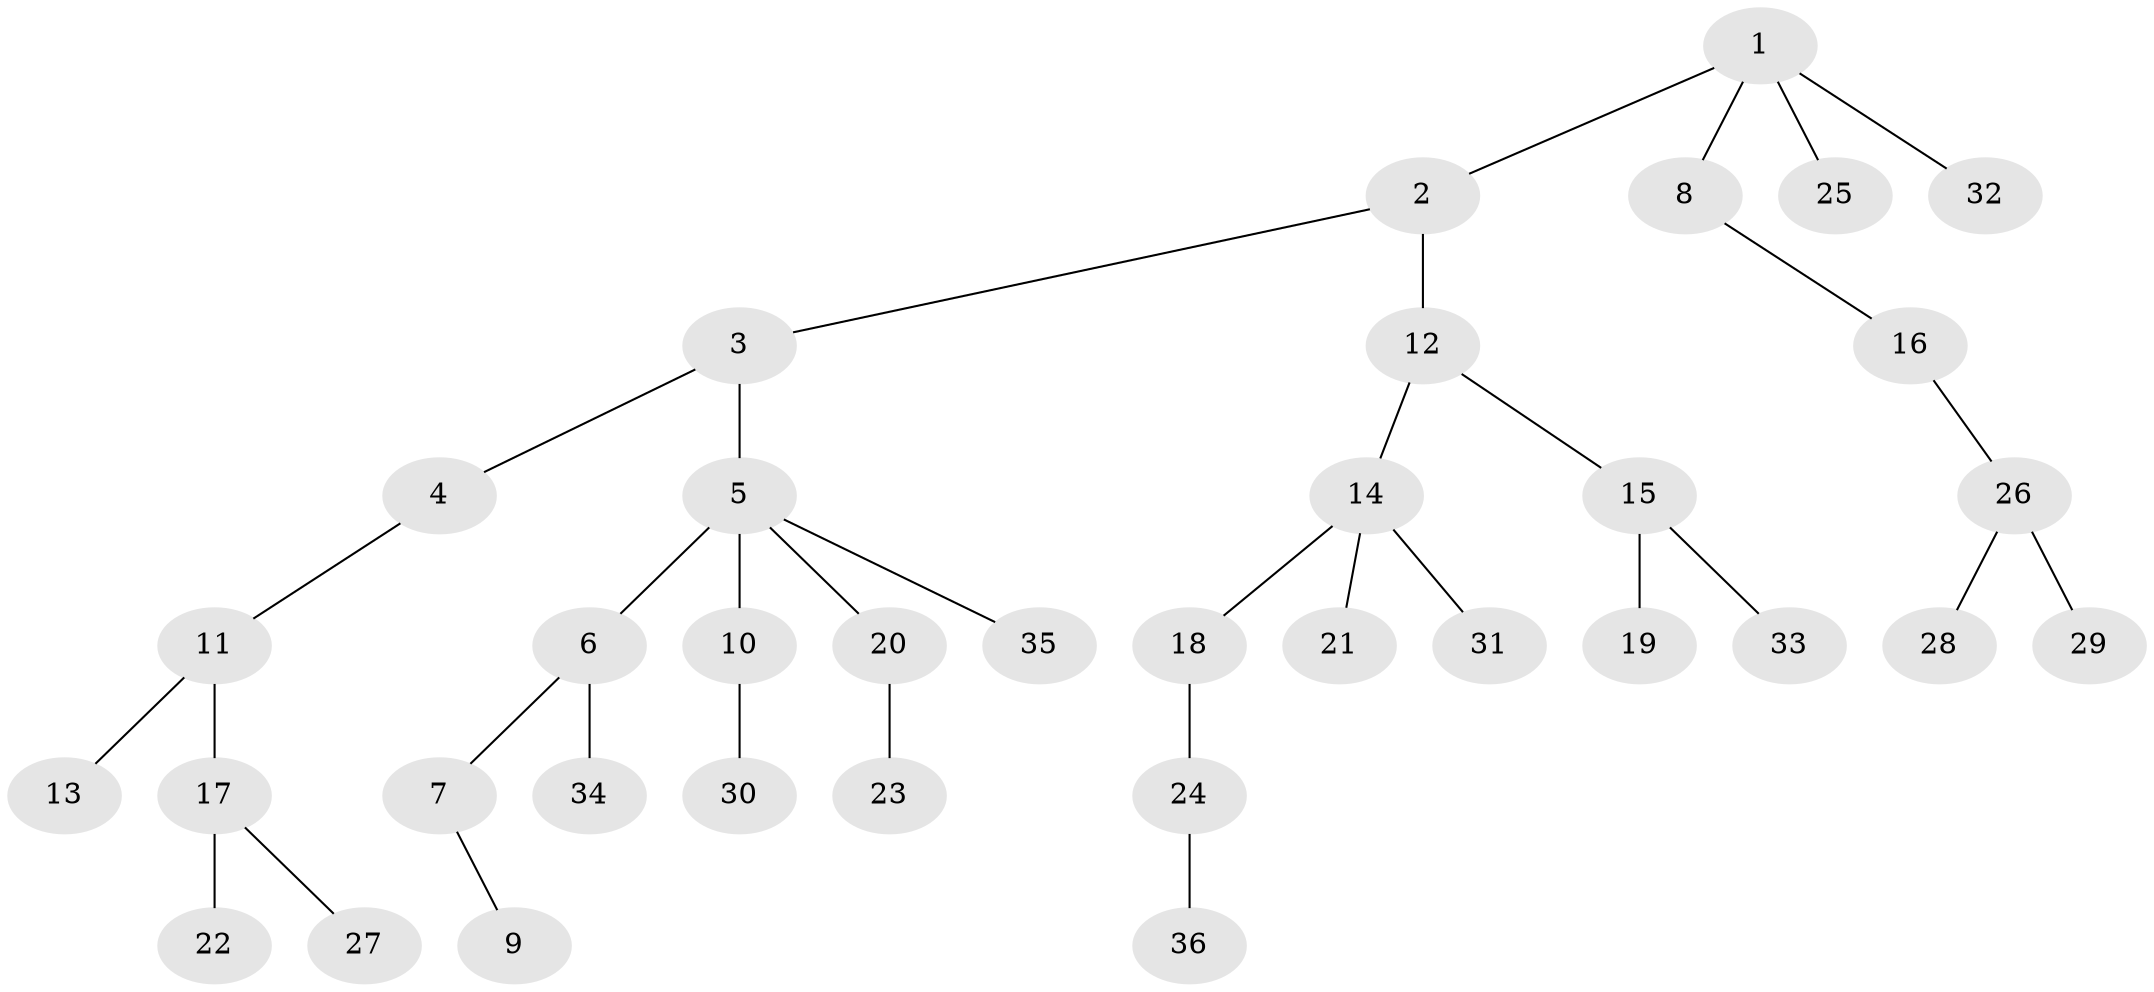 // original degree distribution, {5: 0.0449438202247191, 4: 0.06741573033707865, 3: 0.15730337078651685, 8: 0.011235955056179775, 2: 0.20224719101123595, 1: 0.5168539325842697}
// Generated by graph-tools (version 1.1) at 2025/51/03/04/25 22:51:42]
// undirected, 36 vertices, 35 edges
graph export_dot {
  node [color=gray90,style=filled];
  1;
  2;
  3;
  4;
  5;
  6;
  7;
  8;
  9;
  10;
  11;
  12;
  13;
  14;
  15;
  16;
  17;
  18;
  19;
  20;
  21;
  22;
  23;
  24;
  25;
  26;
  27;
  28;
  29;
  30;
  31;
  32;
  33;
  34;
  35;
  36;
  1 -- 2 [weight=1.0];
  1 -- 8 [weight=1.0];
  1 -- 25 [weight=1.0];
  1 -- 32 [weight=1.0];
  2 -- 3 [weight=1.0];
  2 -- 12 [weight=1.0];
  3 -- 4 [weight=1.0];
  3 -- 5 [weight=1.0];
  4 -- 11 [weight=1.0];
  5 -- 6 [weight=1.0];
  5 -- 10 [weight=2.0];
  5 -- 20 [weight=1.0];
  5 -- 35 [weight=1.0];
  6 -- 7 [weight=1.0];
  6 -- 34 [weight=1.0];
  7 -- 9 [weight=1.0];
  8 -- 16 [weight=1.0];
  10 -- 30 [weight=1.0];
  11 -- 13 [weight=1.0];
  11 -- 17 [weight=1.0];
  12 -- 14 [weight=1.0];
  12 -- 15 [weight=1.0];
  14 -- 18 [weight=1.0];
  14 -- 21 [weight=1.0];
  14 -- 31 [weight=1.0];
  15 -- 19 [weight=1.0];
  15 -- 33 [weight=1.0];
  16 -- 26 [weight=1.0];
  17 -- 22 [weight=3.0];
  17 -- 27 [weight=1.0];
  18 -- 24 [weight=1.0];
  20 -- 23 [weight=1.0];
  24 -- 36 [weight=1.0];
  26 -- 28 [weight=1.0];
  26 -- 29 [weight=2.0];
}
